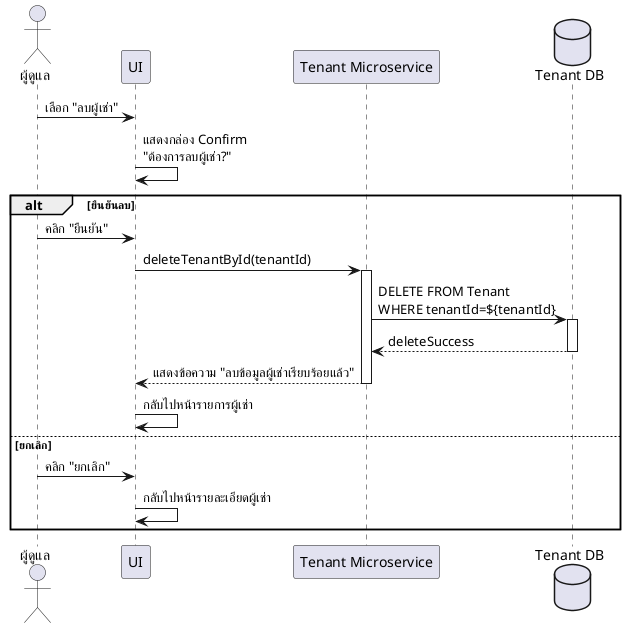 @startuml ลบผู้เช่า
skinparam defaultFontName "TH Sarabun New"

actor "ผู้ดูแล" as Admin
participant "UI" as UI
participant "Tenant Microservice" as MS
database "Tenant DB" as DB

Admin -> UI      : เลือก "ลบผู้เช่า"
UI -> UI         : แสดงกล่อง Confirm\n"ต้องการลบผู้เช่า?"
alt ยืนยันลบ
    Admin -> UI      : คลิก "ยืนยัน"
    UI -> MS         : deleteTenantById(tenantId)
    activate MS
    MS -> DB         : DELETE FROM Tenant\nWHERE tenantId=${tenantId}
    activate DB
    DB --> MS        : deleteSuccess
    deactivate DB
    MS --> UI        : แสดงข้อความ "ลบข้อมูลผู้เช่าเรียบร้อยแล้ว"
    deactivate MS
    UI -> UI         : กลับไปหน้ารายการผู้เช่า
else ยกเลิก
    Admin -> UI      : คลิก "ยกเลิก"
    UI -> UI     : กลับไปหน้ารายละเอียดผู้เช่า
end
deactivate UI
@enduml
